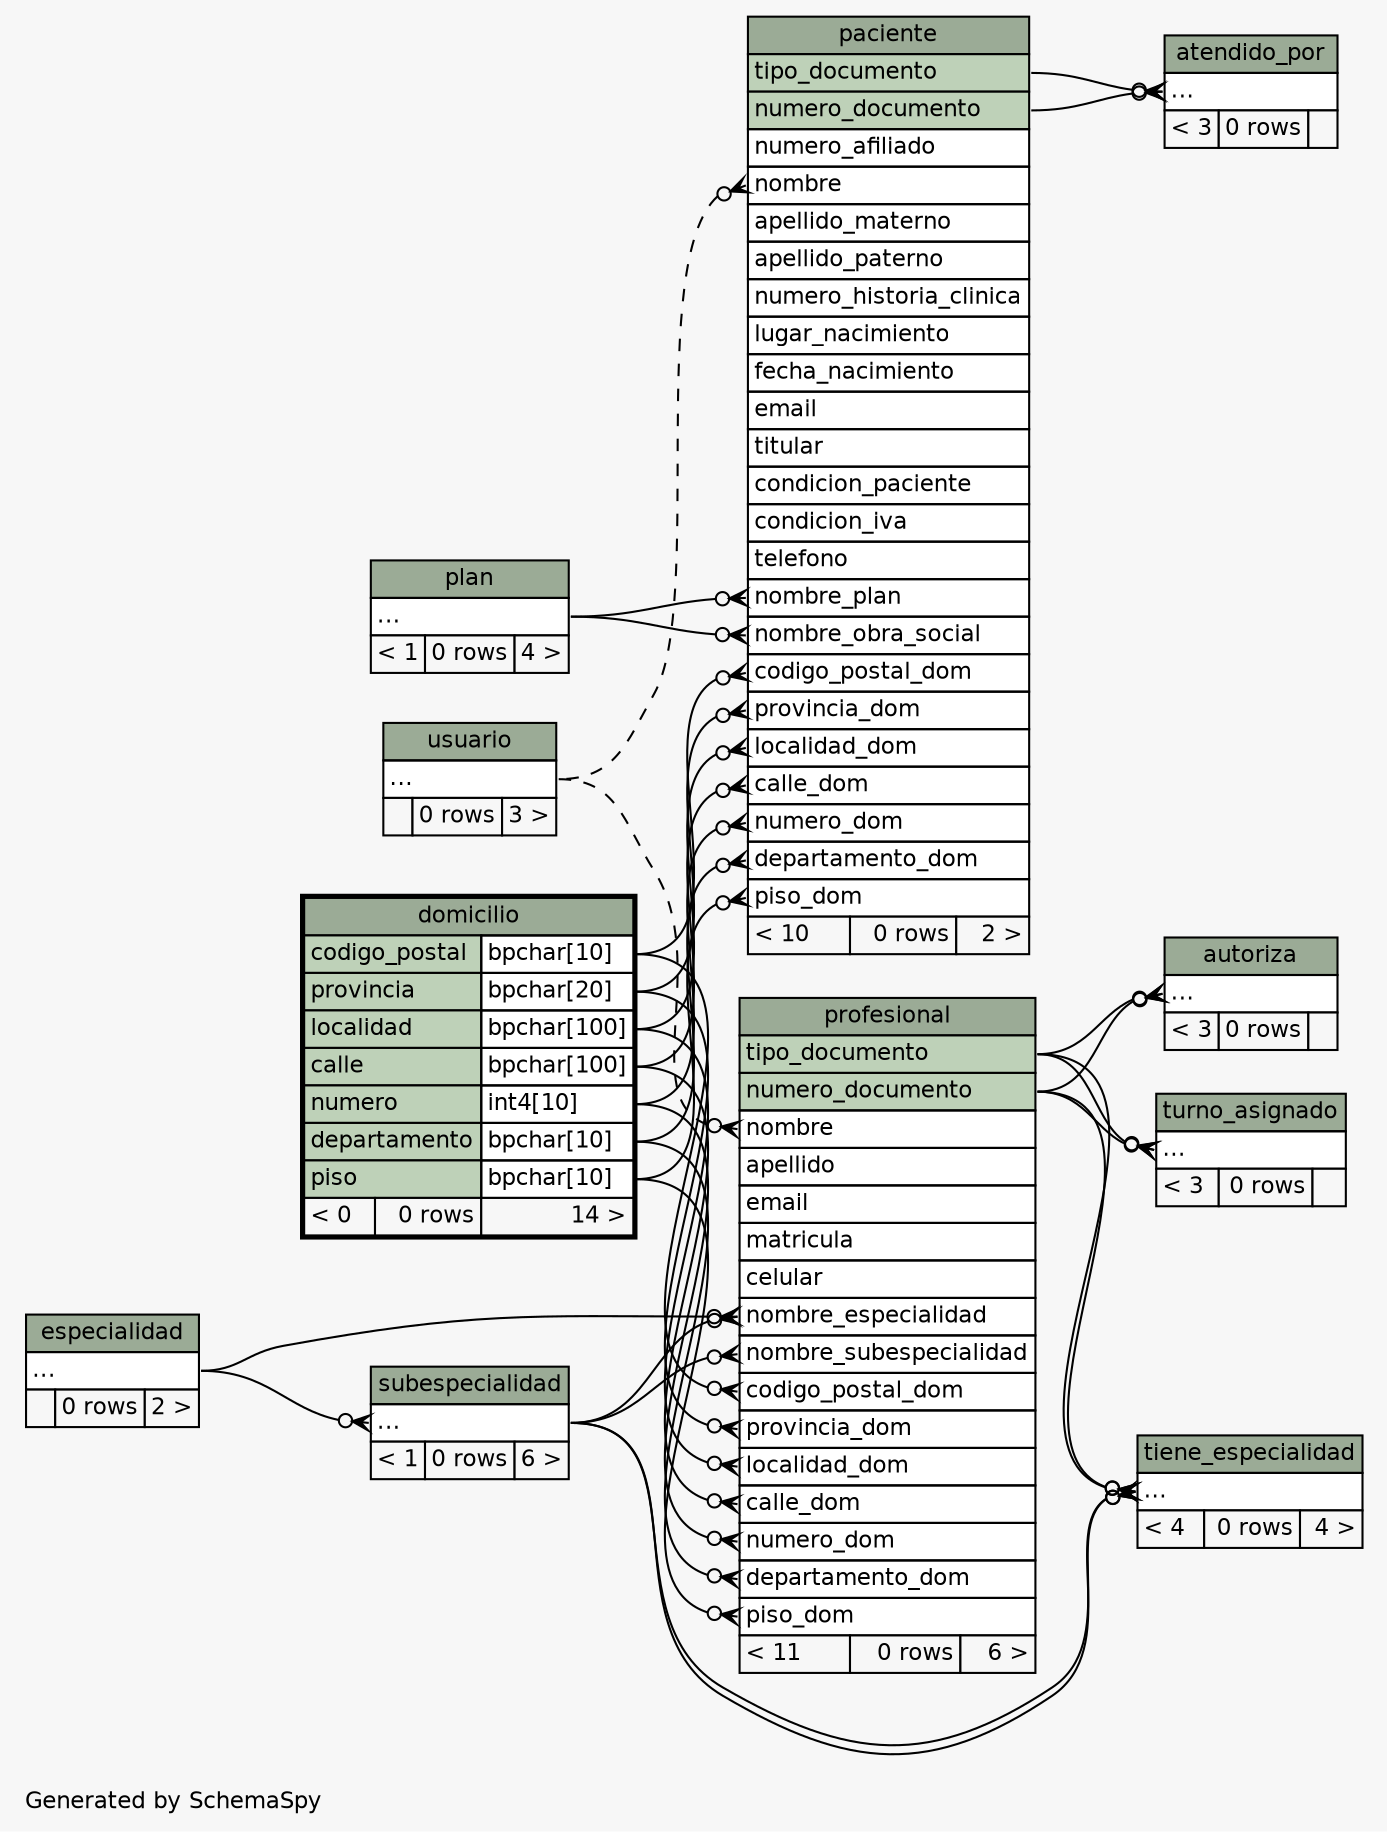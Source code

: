 // dot 2.26.3 on Linux 3.8.0-35-generic
// SchemaSpy rev 590
digraph "impliedTwoDegreesRelationshipsDiagram" {
  graph [
    rankdir="RL"
    bgcolor="#f7f7f7"
    label="\nGenerated by SchemaSpy"
    labeljust="l"
    nodesep="0.18"
    ranksep="0.46"
    fontname="Helvetica"
    fontsize="11"
  ];
  node [
    fontname="Helvetica"
    fontsize="11"
    shape="plaintext"
  ];
  edge [
    arrowsize="0.8"
  ];
  "atendido_por":"elipses":w -> "paciente":"numero_documento":e [arrowhead=none dir=back arrowtail=crowodot];
  "atendido_por":"elipses":w -> "paciente":"tipo_documento":e [arrowhead=none dir=back arrowtail=crowodot];
  "autoriza":"elipses":w -> "profesional":"numero_documento":e [arrowhead=none dir=back arrowtail=crowodot];
  "autoriza":"elipses":w -> "profesional":"tipo_documento":e [arrowhead=none dir=back arrowtail=crowodot];
  "paciente":"calle_dom":w -> "domicilio":"calle.type":e [arrowhead=none dir=back arrowtail=crowodot];
  "paciente":"codigo_postal_dom":w -> "domicilio":"codigo_postal.type":e [arrowhead=none dir=back arrowtail=crowodot];
  "paciente":"departamento_dom":w -> "domicilio":"departamento.type":e [arrowhead=none dir=back arrowtail=crowodot];
  "paciente":"localidad_dom":w -> "domicilio":"localidad.type":e [arrowhead=none dir=back arrowtail=crowodot];
  "paciente":"nombre":w -> "usuario":"elipses":e [arrowhead=none dir=back arrowtail=crowodot style=dashed];
  "paciente":"nombre_obra_social":w -> "plan":"elipses":e [arrowhead=none dir=back arrowtail=crowodot];
  "paciente":"nombre_plan":w -> "plan":"elipses":e [arrowhead=none dir=back arrowtail=crowodot];
  "paciente":"numero_dom":w -> "domicilio":"numero.type":e [arrowhead=none dir=back arrowtail=crowodot];
  "paciente":"piso_dom":w -> "domicilio":"piso.type":e [arrowhead=none dir=back arrowtail=crowodot];
  "paciente":"provincia_dom":w -> "domicilio":"provincia.type":e [arrowhead=none dir=back arrowtail=crowodot];
  "profesional":"calle_dom":w -> "domicilio":"calle.type":e [arrowhead=none dir=back arrowtail=crowodot];
  "profesional":"codigo_postal_dom":w -> "domicilio":"codigo_postal.type":e [arrowhead=none dir=back arrowtail=crowodot];
  "profesional":"departamento_dom":w -> "domicilio":"departamento.type":e [arrowhead=none dir=back arrowtail=crowodot];
  "profesional":"localidad_dom":w -> "domicilio":"localidad.type":e [arrowhead=none dir=back arrowtail=crowodot];
  "profesional":"nombre":w -> "usuario":"elipses":e [arrowhead=none dir=back arrowtail=crowodot style=dashed];
  "profesional":"nombre_especialidad":w -> "especialidad":"elipses":e [arrowhead=none dir=back arrowtail=crowodot];
  "profesional":"nombre_especialidad":w -> "subespecialidad":"elipses":e [arrowhead=none dir=back arrowtail=crowodot];
  "profesional":"nombre_subespecialidad":w -> "subespecialidad":"elipses":e [arrowhead=none dir=back arrowtail=crowodot];
  "profesional":"numero_dom":w -> "domicilio":"numero.type":e [arrowhead=none dir=back arrowtail=crowodot];
  "profesional":"piso_dom":w -> "domicilio":"piso.type":e [arrowhead=none dir=back arrowtail=crowodot];
  "profesional":"provincia_dom":w -> "domicilio":"provincia.type":e [arrowhead=none dir=back arrowtail=crowodot];
  "subespecialidad":"elipses":w -> "especialidad":"elipses":e [arrowhead=none dir=back arrowtail=crowodot];
  "tiene_especialidad":"elipses":w -> "subespecialidad":"elipses":e [arrowhead=none dir=back arrowtail=crowodot];
  "tiene_especialidad":"elipses":w -> "subespecialidad":"elipses":e [arrowhead=none dir=back arrowtail=crowodot];
  "tiene_especialidad":"elipses":w -> "profesional":"numero_documento":e [arrowhead=none dir=back arrowtail=crowodot];
  "tiene_especialidad":"elipses":w -> "profesional":"tipo_documento":e [arrowhead=none dir=back arrowtail=crowodot];
  "turno_asignado":"elipses":w -> "profesional":"numero_documento":e [arrowhead=none dir=back arrowtail=crowodot];
  "turno_asignado":"elipses":w -> "profesional":"tipo_documento":e [arrowhead=none dir=back arrowtail=crowodot];
  "atendido_por" [
    label=<
    <TABLE BORDER="0" CELLBORDER="1" CELLSPACING="0" BGCOLOR="#ffffff">
      <TR><TD COLSPAN="3" BGCOLOR="#9bab96" ALIGN="CENTER">atendido_por</TD></TR>
      <TR><TD PORT="elipses" COLSPAN="3" ALIGN="LEFT">...</TD></TR>
      <TR><TD ALIGN="LEFT" BGCOLOR="#f7f7f7">&lt; 3</TD><TD ALIGN="RIGHT" BGCOLOR="#f7f7f7">0 rows</TD><TD ALIGN="RIGHT" BGCOLOR="#f7f7f7">  </TD></TR>
    </TABLE>>
    URL="atendido_por.html"
    tooltip="atendido_por"
  ];
  "autoriza" [
    label=<
    <TABLE BORDER="0" CELLBORDER="1" CELLSPACING="0" BGCOLOR="#ffffff">
      <TR><TD COLSPAN="3" BGCOLOR="#9bab96" ALIGN="CENTER">autoriza</TD></TR>
      <TR><TD PORT="elipses" COLSPAN="3" ALIGN="LEFT">...</TD></TR>
      <TR><TD ALIGN="LEFT" BGCOLOR="#f7f7f7">&lt; 3</TD><TD ALIGN="RIGHT" BGCOLOR="#f7f7f7">0 rows</TD><TD ALIGN="RIGHT" BGCOLOR="#f7f7f7">  </TD></TR>
    </TABLE>>
    URL="autoriza.html"
    tooltip="autoriza"
  ];
  "domicilio" [
    label=<
    <TABLE BORDER="2" CELLBORDER="1" CELLSPACING="0" BGCOLOR="#ffffff">
      <TR><TD COLSPAN="3" BGCOLOR="#9bab96" ALIGN="CENTER">domicilio</TD></TR>
      <TR><TD PORT="codigo_postal" COLSPAN="2" BGCOLOR="#bed1b8" ALIGN="LEFT">codigo_postal</TD><TD PORT="codigo_postal.type" ALIGN="LEFT">bpchar[10]</TD></TR>
      <TR><TD PORT="provincia" COLSPAN="2" BGCOLOR="#bed1b8" ALIGN="LEFT">provincia</TD><TD PORT="provincia.type" ALIGN="LEFT">bpchar[20]</TD></TR>
      <TR><TD PORT="localidad" COLSPAN="2" BGCOLOR="#bed1b8" ALIGN="LEFT">localidad</TD><TD PORT="localidad.type" ALIGN="LEFT">bpchar[100]</TD></TR>
      <TR><TD PORT="calle" COLSPAN="2" BGCOLOR="#bed1b8" ALIGN="LEFT">calle</TD><TD PORT="calle.type" ALIGN="LEFT">bpchar[100]</TD></TR>
      <TR><TD PORT="numero" COLSPAN="2" BGCOLOR="#bed1b8" ALIGN="LEFT">numero</TD><TD PORT="numero.type" ALIGN="LEFT">int4[10]</TD></TR>
      <TR><TD PORT="departamento" COLSPAN="2" BGCOLOR="#bed1b8" ALIGN="LEFT">departamento</TD><TD PORT="departamento.type" ALIGN="LEFT">bpchar[10]</TD></TR>
      <TR><TD PORT="piso" COLSPAN="2" BGCOLOR="#bed1b8" ALIGN="LEFT">piso</TD><TD PORT="piso.type" ALIGN="LEFT">bpchar[10]</TD></TR>
      <TR><TD ALIGN="LEFT" BGCOLOR="#f7f7f7">&lt; 0</TD><TD ALIGN="RIGHT" BGCOLOR="#f7f7f7">0 rows</TD><TD ALIGN="RIGHT" BGCOLOR="#f7f7f7">14 &gt;</TD></TR>
    </TABLE>>
    URL="domicilio.html"
    tooltip="domicilio"
  ];
  "especialidad" [
    label=<
    <TABLE BORDER="0" CELLBORDER="1" CELLSPACING="0" BGCOLOR="#ffffff">
      <TR><TD COLSPAN="3" BGCOLOR="#9bab96" ALIGN="CENTER">especialidad</TD></TR>
      <TR><TD PORT="elipses" COLSPAN="3" ALIGN="LEFT">...</TD></TR>
      <TR><TD ALIGN="LEFT" BGCOLOR="#f7f7f7">  </TD><TD ALIGN="RIGHT" BGCOLOR="#f7f7f7">0 rows</TD><TD ALIGN="RIGHT" BGCOLOR="#f7f7f7">2 &gt;</TD></TR>
    </TABLE>>
    URL="especialidad.html"
    tooltip="especialidad"
  ];
  "paciente" [
    label=<
    <TABLE BORDER="0" CELLBORDER="1" CELLSPACING="0" BGCOLOR="#ffffff">
      <TR><TD COLSPAN="3" BGCOLOR="#9bab96" ALIGN="CENTER">paciente</TD></TR>
      <TR><TD PORT="tipo_documento" COLSPAN="3" BGCOLOR="#bed1b8" ALIGN="LEFT">tipo_documento</TD></TR>
      <TR><TD PORT="numero_documento" COLSPAN="3" BGCOLOR="#bed1b8" ALIGN="LEFT">numero_documento</TD></TR>
      <TR><TD PORT="numero_afiliado" COLSPAN="3" ALIGN="LEFT">numero_afiliado</TD></TR>
      <TR><TD PORT="nombre" COLSPAN="3" ALIGN="LEFT">nombre</TD></TR>
      <TR><TD PORT="apellido_materno" COLSPAN="3" ALIGN="LEFT">apellido_materno</TD></TR>
      <TR><TD PORT="apellido_paterno" COLSPAN="3" ALIGN="LEFT">apellido_paterno</TD></TR>
      <TR><TD PORT="numero_historia_clinica" COLSPAN="3" ALIGN="LEFT">numero_historia_clinica</TD></TR>
      <TR><TD PORT="lugar_nacimiento" COLSPAN="3" ALIGN="LEFT">lugar_nacimiento</TD></TR>
      <TR><TD PORT="fecha_nacimiento" COLSPAN="3" ALIGN="LEFT">fecha_nacimiento</TD></TR>
      <TR><TD PORT="email" COLSPAN="3" ALIGN="LEFT">email</TD></TR>
      <TR><TD PORT="titular" COLSPAN="3" ALIGN="LEFT">titular</TD></TR>
      <TR><TD PORT="condicion_paciente" COLSPAN="3" ALIGN="LEFT">condicion_paciente</TD></TR>
      <TR><TD PORT="condicion_iva" COLSPAN="3" ALIGN="LEFT">condicion_iva</TD></TR>
      <TR><TD PORT="telefono" COLSPAN="3" ALIGN="LEFT">telefono</TD></TR>
      <TR><TD PORT="nombre_plan" COLSPAN="3" ALIGN="LEFT">nombre_plan</TD></TR>
      <TR><TD PORT="nombre_obra_social" COLSPAN="3" ALIGN="LEFT">nombre_obra_social</TD></TR>
      <TR><TD PORT="codigo_postal_dom" COLSPAN="3" ALIGN="LEFT">codigo_postal_dom</TD></TR>
      <TR><TD PORT="provincia_dom" COLSPAN="3" ALIGN="LEFT">provincia_dom</TD></TR>
      <TR><TD PORT="localidad_dom" COLSPAN="3" ALIGN="LEFT">localidad_dom</TD></TR>
      <TR><TD PORT="calle_dom" COLSPAN="3" ALIGN="LEFT">calle_dom</TD></TR>
      <TR><TD PORT="numero_dom" COLSPAN="3" ALIGN="LEFT">numero_dom</TD></TR>
      <TR><TD PORT="departamento_dom" COLSPAN="3" ALIGN="LEFT">departamento_dom</TD></TR>
      <TR><TD PORT="piso_dom" COLSPAN="3" ALIGN="LEFT">piso_dom</TD></TR>
      <TR><TD ALIGN="LEFT" BGCOLOR="#f7f7f7">&lt; 10</TD><TD ALIGN="RIGHT" BGCOLOR="#f7f7f7">0 rows</TD><TD ALIGN="RIGHT" BGCOLOR="#f7f7f7">2 &gt;</TD></TR>
    </TABLE>>
    URL="paciente.html"
    tooltip="paciente"
  ];
  "plan" [
    label=<
    <TABLE BORDER="0" CELLBORDER="1" CELLSPACING="0" BGCOLOR="#ffffff">
      <TR><TD COLSPAN="3" BGCOLOR="#9bab96" ALIGN="CENTER">plan</TD></TR>
      <TR><TD PORT="elipses" COLSPAN="3" ALIGN="LEFT">...</TD></TR>
      <TR><TD ALIGN="LEFT" BGCOLOR="#f7f7f7">&lt; 1</TD><TD ALIGN="RIGHT" BGCOLOR="#f7f7f7">0 rows</TD><TD ALIGN="RIGHT" BGCOLOR="#f7f7f7">4 &gt;</TD></TR>
    </TABLE>>
    URL="plan.html"
    tooltip="plan"
  ];
  "profesional" [
    label=<
    <TABLE BORDER="0" CELLBORDER="1" CELLSPACING="0" BGCOLOR="#ffffff">
      <TR><TD COLSPAN="3" BGCOLOR="#9bab96" ALIGN="CENTER">profesional</TD></TR>
      <TR><TD PORT="tipo_documento" COLSPAN="3" BGCOLOR="#bed1b8" ALIGN="LEFT">tipo_documento</TD></TR>
      <TR><TD PORT="numero_documento" COLSPAN="3" BGCOLOR="#bed1b8" ALIGN="LEFT">numero_documento</TD></TR>
      <TR><TD PORT="nombre" COLSPAN="3" ALIGN="LEFT">nombre</TD></TR>
      <TR><TD PORT="apellido" COLSPAN="3" ALIGN="LEFT">apellido</TD></TR>
      <TR><TD PORT="email" COLSPAN="3" ALIGN="LEFT">email</TD></TR>
      <TR><TD PORT="matricula" COLSPAN="3" ALIGN="LEFT">matricula</TD></TR>
      <TR><TD PORT="celular" COLSPAN="3" ALIGN="LEFT">celular</TD></TR>
      <TR><TD PORT="nombre_especialidad" COLSPAN="3" ALIGN="LEFT">nombre_especialidad</TD></TR>
      <TR><TD PORT="nombre_subespecialidad" COLSPAN="3" ALIGN="LEFT">nombre_subespecialidad</TD></TR>
      <TR><TD PORT="codigo_postal_dom" COLSPAN="3" ALIGN="LEFT">codigo_postal_dom</TD></TR>
      <TR><TD PORT="provincia_dom" COLSPAN="3" ALIGN="LEFT">provincia_dom</TD></TR>
      <TR><TD PORT="localidad_dom" COLSPAN="3" ALIGN="LEFT">localidad_dom</TD></TR>
      <TR><TD PORT="calle_dom" COLSPAN="3" ALIGN="LEFT">calle_dom</TD></TR>
      <TR><TD PORT="numero_dom" COLSPAN="3" ALIGN="LEFT">numero_dom</TD></TR>
      <TR><TD PORT="departamento_dom" COLSPAN="3" ALIGN="LEFT">departamento_dom</TD></TR>
      <TR><TD PORT="piso_dom" COLSPAN="3" ALIGN="LEFT">piso_dom</TD></TR>
      <TR><TD ALIGN="LEFT" BGCOLOR="#f7f7f7">&lt; 11</TD><TD ALIGN="RIGHT" BGCOLOR="#f7f7f7">0 rows</TD><TD ALIGN="RIGHT" BGCOLOR="#f7f7f7">6 &gt;</TD></TR>
    </TABLE>>
    URL="profesional.html"
    tooltip="profesional"
  ];
  "subespecialidad" [
    label=<
    <TABLE BORDER="0" CELLBORDER="1" CELLSPACING="0" BGCOLOR="#ffffff">
      <TR><TD COLSPAN="3" BGCOLOR="#9bab96" ALIGN="CENTER">subespecialidad</TD></TR>
      <TR><TD PORT="elipses" COLSPAN="3" ALIGN="LEFT">...</TD></TR>
      <TR><TD ALIGN="LEFT" BGCOLOR="#f7f7f7">&lt; 1</TD><TD ALIGN="RIGHT" BGCOLOR="#f7f7f7">0 rows</TD><TD ALIGN="RIGHT" BGCOLOR="#f7f7f7">6 &gt;</TD></TR>
    </TABLE>>
    URL="subespecialidad.html"
    tooltip="subespecialidad"
  ];
  "tiene_especialidad" [
    label=<
    <TABLE BORDER="0" CELLBORDER="1" CELLSPACING="0" BGCOLOR="#ffffff">
      <TR><TD COLSPAN="3" BGCOLOR="#9bab96" ALIGN="CENTER">tiene_especialidad</TD></TR>
      <TR><TD PORT="elipses" COLSPAN="3" ALIGN="LEFT">...</TD></TR>
      <TR><TD ALIGN="LEFT" BGCOLOR="#f7f7f7">&lt; 4</TD><TD ALIGN="RIGHT" BGCOLOR="#f7f7f7">0 rows</TD><TD ALIGN="RIGHT" BGCOLOR="#f7f7f7">4 &gt;</TD></TR>
    </TABLE>>
    URL="tiene_especialidad.html"
    tooltip="tiene_especialidad"
  ];
  "turno_asignado" [
    label=<
    <TABLE BORDER="0" CELLBORDER="1" CELLSPACING="0" BGCOLOR="#ffffff">
      <TR><TD COLSPAN="3" BGCOLOR="#9bab96" ALIGN="CENTER">turno_asignado</TD></TR>
      <TR><TD PORT="elipses" COLSPAN="3" ALIGN="LEFT">...</TD></TR>
      <TR><TD ALIGN="LEFT" BGCOLOR="#f7f7f7">&lt; 3</TD><TD ALIGN="RIGHT" BGCOLOR="#f7f7f7">0 rows</TD><TD ALIGN="RIGHT" BGCOLOR="#f7f7f7">  </TD></TR>
    </TABLE>>
    URL="turno_asignado.html"
    tooltip="turno_asignado"
  ];
  "usuario" [
    label=<
    <TABLE BORDER="0" CELLBORDER="1" CELLSPACING="0" BGCOLOR="#ffffff">
      <TR><TD COLSPAN="3" BGCOLOR="#9bab96" ALIGN="CENTER">usuario</TD></TR>
      <TR><TD PORT="elipses" COLSPAN="3" ALIGN="LEFT">...</TD></TR>
      <TR><TD ALIGN="LEFT" BGCOLOR="#f7f7f7">  </TD><TD ALIGN="RIGHT" BGCOLOR="#f7f7f7">0 rows</TD><TD ALIGN="RIGHT" BGCOLOR="#f7f7f7">3 &gt;</TD></TR>
    </TABLE>>
    URL="usuario.html"
    tooltip="usuario"
  ];
}
